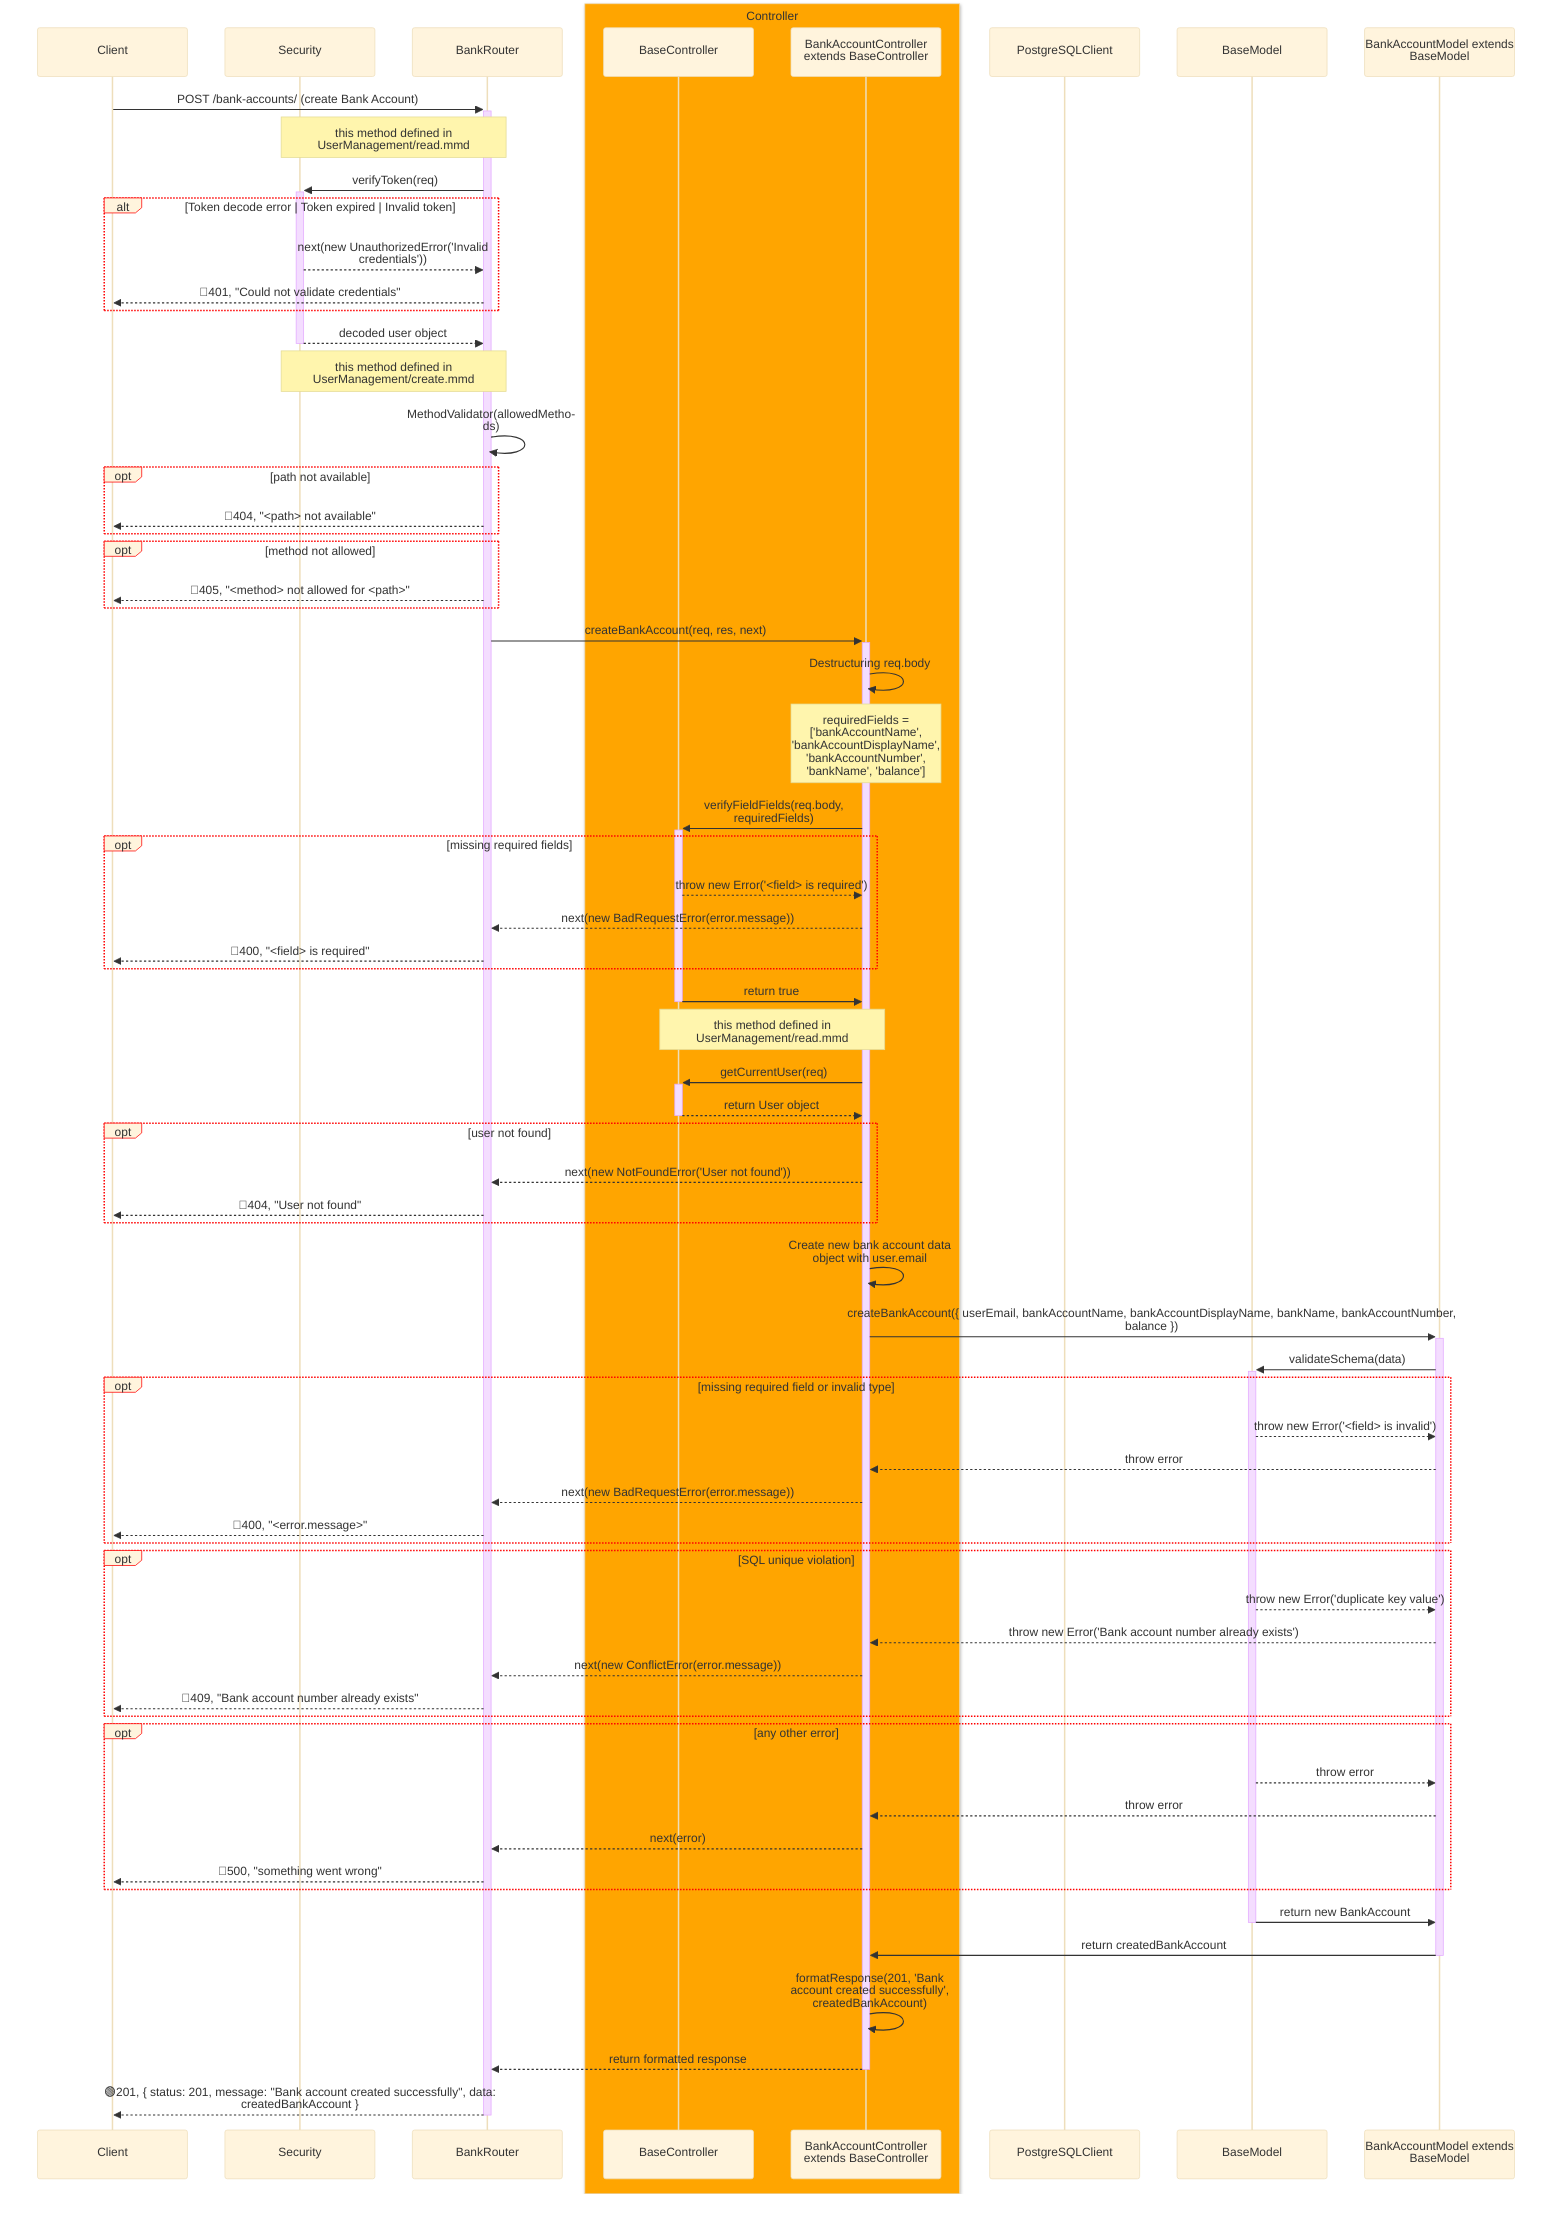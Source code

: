 %%{
    init: {
        "theme":"base",
        "themeVariables": {
            'labelBoxBorderColor': '#ff0000'
        },
        "sequence": { 
            "wrap": true, 
            "width": 200 
        } 
    }
}%%
sequenceDiagram
    participant Client
    participant Sec as Security
    participant Router as BankRouter
    box orange Controller
        participant BaseCont as BaseController
        participant Cont as BankAccountController extends BaseController
    end
    participant PGClient as PostgreSQLClient
    participant BaseModel as BaseModel 
    participant Model as BankAccountModel extends BaseModel

    Client->>+Router: POST /bank-accounts/ (create Bank Account)
    Note over Sec, Router: this method defined in UserManagement/read.mmd
    Router->>+Sec: verifyToken(req)
    alt Token decode error | Token expired | Invalid token
        Sec-->>Router: next(new UnauthorizedError('Invalid credentials'))
        Router-->>Client: 🔴401, "Could not validate credentials"
    end
    Sec-->>-Router: decoded user object 

    Note over Sec, Router: this method defined in UserManagement/create.mmd
    Router->>Router: MethodValidator(allowedMethods)
    opt path not available
        Router-->>Client: 🔴404, "<path> not available"
    end
    opt method not allowed
        Router-->>Client: 🔴405, "<method> not allowed for <path>"
    end
    
    Router->>+Cont: createBankAccount(req, res, next)
    Cont->>Cont: Destructuring req.body
    Note over Cont: requiredFields = ['bankAccountName', 'bankAccountDisplayName', 'bankAccountNumber', 'bankName', 'balance']
    Cont->>+BaseCont: verifyFieldFields(req.body, requiredFields)
    opt missing required fields
        BaseCont-->>Cont: throw new Error('<field> is required')
        Cont-->>Router: next(new BadRequestError(error.message))
        Router-->>Client: 🔴400, "<field> is required"
    end
    BaseCont->>-Cont: return true
    
    Note over Cont, BaseCont: this method defined in UserManagement/read.mmd
    Cont->>+BaseCont: getCurrentUser(req)
    BaseCont-->>-Cont: return User object
    opt user not found
        Cont-->>Router: next(new NotFoundError('User not found'))
        Router-->>Client: 🔴404, "User not found"
    end
    
    Cont->>Cont: Create new bank account data object with user.email
    Cont->>+Model: createBankAccount({ userEmail, bankAccountName, bankAccountDisplayName, bankName, bankAccountNumber, balance })
    Model->>+BaseModel: validateSchema(data) 
    
    opt missing required field or invalid type
        BaseModel-->>Model: throw new Error('<field> is invalid')
        Model-->>Cont: throw error
        Cont-->>Router: next(new BadRequestError(error.message))
        Router-->>Client: 🔴400, "<error.message>"
    end
    opt SQL unique violation
        BaseModel-->>Model: throw new Error('duplicate key value')
        Model-->>Cont: throw new Error('Bank account number already exists')
        Cont-->>Router: next(new ConflictError(error.message))
        Router-->>Client: 🔴409, "Bank account number already exists"
    end
    opt any other error
       BaseModel-->>Model: throw error
       Model-->>Cont: throw error
       Cont-->>Router: next(error)
       Router-->>Client: 🔴500, "something went wrong"
    end

    BaseModel->>-Model: return new BankAccount
    Model->>-Cont: return createdBankAccount
    Cont->>Cont: formatResponse(201, 'Bank account created successfully', createdBankAccount)
    Cont-->>-Router: return formatted response
    Router-->>-Client: 🟢201, { status: 201, message: "Bank account created successfully", data: createdBankAccount }